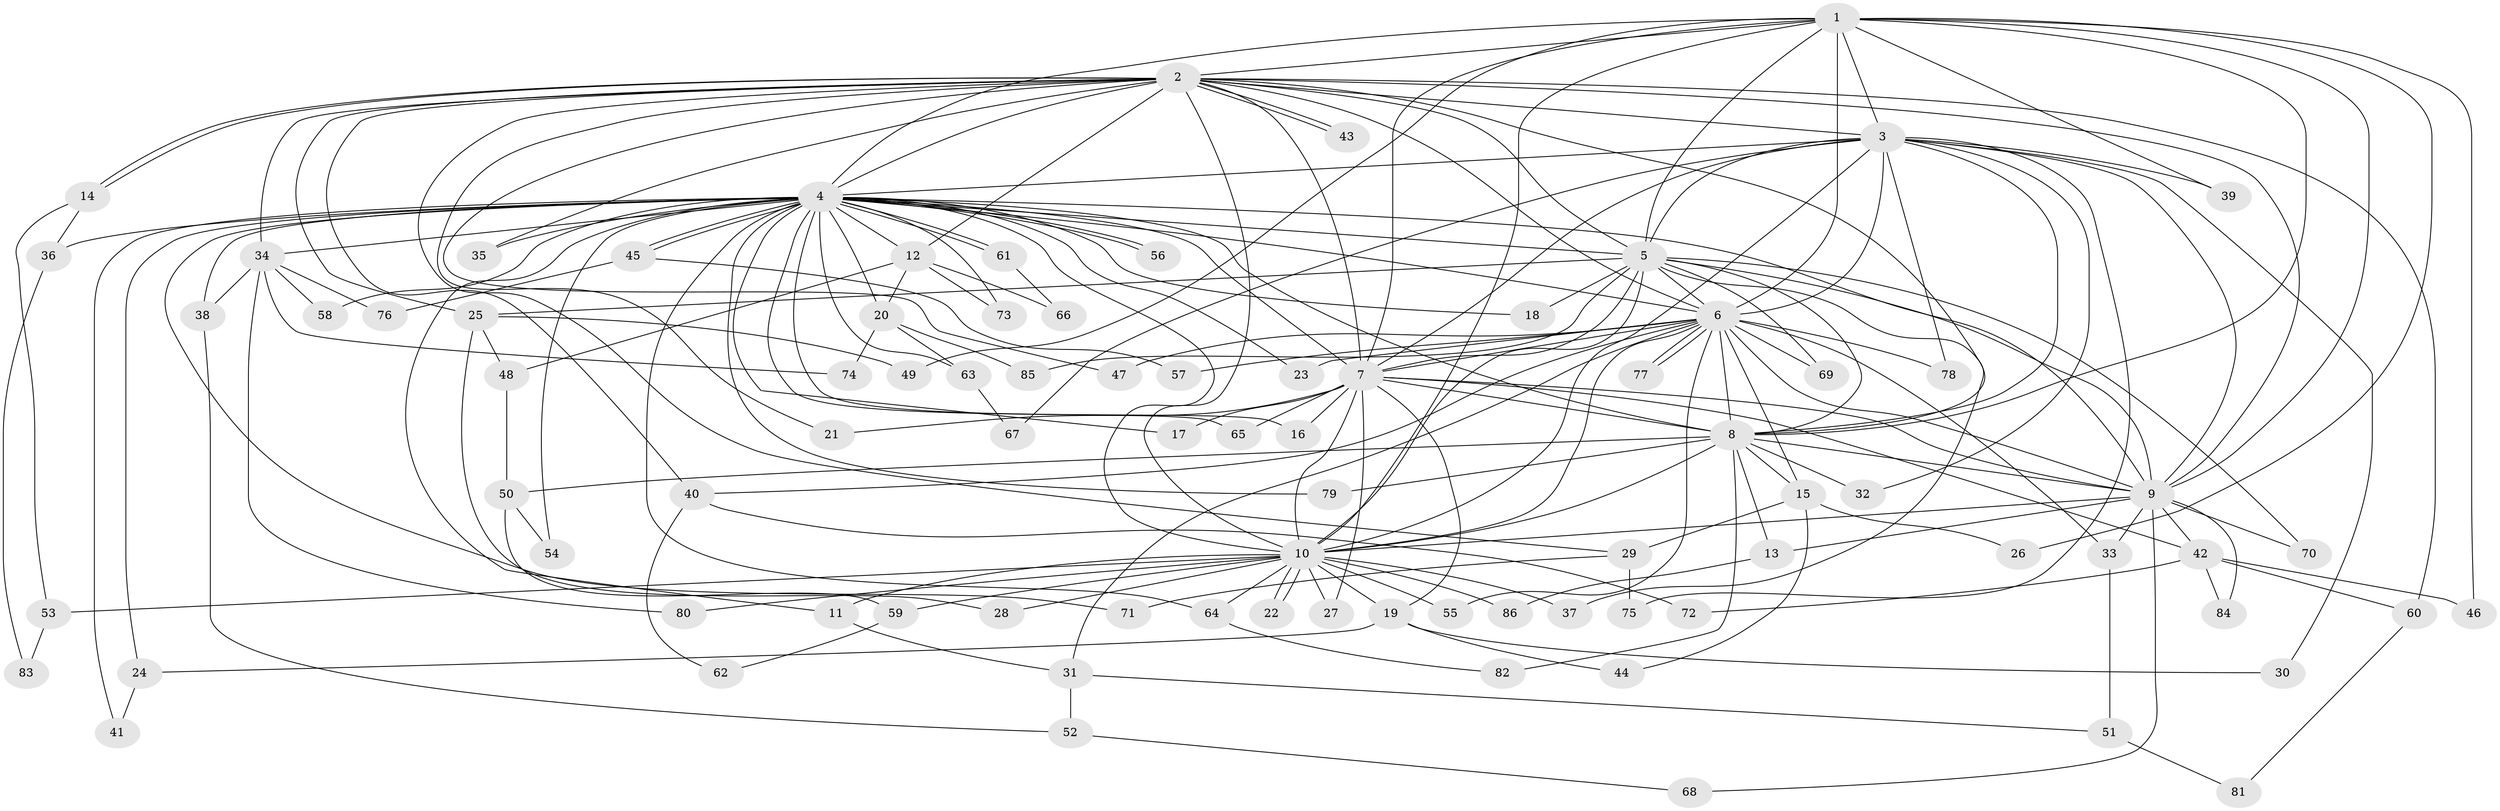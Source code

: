 // coarse degree distribution, {17: 0.031746031746031744, 22: 0.015873015873015872, 33: 0.015873015873015872, 13: 0.031746031746031744, 19: 0.031746031746031744, 16: 0.015873015873015872, 5: 0.06349206349206349, 3: 0.1746031746031746, 4: 0.07936507936507936, 2: 0.49206349206349204, 6: 0.015873015873015872, 7: 0.015873015873015872, 1: 0.015873015873015872}
// Generated by graph-tools (version 1.1) at 2025/51/02/27/25 19:51:49]
// undirected, 86 vertices, 197 edges
graph export_dot {
graph [start="1"]
  node [color=gray90,style=filled];
  1;
  2;
  3;
  4;
  5;
  6;
  7;
  8;
  9;
  10;
  11;
  12;
  13;
  14;
  15;
  16;
  17;
  18;
  19;
  20;
  21;
  22;
  23;
  24;
  25;
  26;
  27;
  28;
  29;
  30;
  31;
  32;
  33;
  34;
  35;
  36;
  37;
  38;
  39;
  40;
  41;
  42;
  43;
  44;
  45;
  46;
  47;
  48;
  49;
  50;
  51;
  52;
  53;
  54;
  55;
  56;
  57;
  58;
  59;
  60;
  61;
  62;
  63;
  64;
  65;
  66;
  67;
  68;
  69;
  70;
  71;
  72;
  73;
  74;
  75;
  76;
  77;
  78;
  79;
  80;
  81;
  82;
  83;
  84;
  85;
  86;
  1 -- 2;
  1 -- 3;
  1 -- 4;
  1 -- 5;
  1 -- 6;
  1 -- 7;
  1 -- 8;
  1 -- 9;
  1 -- 10;
  1 -- 26;
  1 -- 39;
  1 -- 46;
  1 -- 49;
  2 -- 3;
  2 -- 4;
  2 -- 5;
  2 -- 6;
  2 -- 7;
  2 -- 8;
  2 -- 9;
  2 -- 10;
  2 -- 12;
  2 -- 14;
  2 -- 14;
  2 -- 21;
  2 -- 25;
  2 -- 29;
  2 -- 34;
  2 -- 35;
  2 -- 40;
  2 -- 43;
  2 -- 43;
  2 -- 47;
  2 -- 60;
  3 -- 4;
  3 -- 5;
  3 -- 6;
  3 -- 7;
  3 -- 8;
  3 -- 9;
  3 -- 10;
  3 -- 30;
  3 -- 32;
  3 -- 39;
  3 -- 67;
  3 -- 75;
  3 -- 78;
  4 -- 5;
  4 -- 6;
  4 -- 7;
  4 -- 8;
  4 -- 9;
  4 -- 10;
  4 -- 11;
  4 -- 12;
  4 -- 16;
  4 -- 17;
  4 -- 18;
  4 -- 20;
  4 -- 23;
  4 -- 24;
  4 -- 34;
  4 -- 35;
  4 -- 36;
  4 -- 38;
  4 -- 41;
  4 -- 45;
  4 -- 45;
  4 -- 54;
  4 -- 56;
  4 -- 56;
  4 -- 58;
  4 -- 61;
  4 -- 61;
  4 -- 63;
  4 -- 64;
  4 -- 65;
  4 -- 71;
  4 -- 73;
  4 -- 79;
  5 -- 6;
  5 -- 7;
  5 -- 8;
  5 -- 9;
  5 -- 10;
  5 -- 18;
  5 -- 25;
  5 -- 37;
  5 -- 69;
  5 -- 70;
  5 -- 85;
  6 -- 7;
  6 -- 8;
  6 -- 9;
  6 -- 10;
  6 -- 15;
  6 -- 23;
  6 -- 31;
  6 -- 33;
  6 -- 40;
  6 -- 47;
  6 -- 55;
  6 -- 57;
  6 -- 69;
  6 -- 77;
  6 -- 77;
  6 -- 78;
  7 -- 8;
  7 -- 9;
  7 -- 10;
  7 -- 16;
  7 -- 17;
  7 -- 19;
  7 -- 21;
  7 -- 27;
  7 -- 42;
  7 -- 65;
  8 -- 9;
  8 -- 10;
  8 -- 13;
  8 -- 15;
  8 -- 32;
  8 -- 50;
  8 -- 79;
  8 -- 82;
  9 -- 10;
  9 -- 13;
  9 -- 33;
  9 -- 42;
  9 -- 68;
  9 -- 70;
  9 -- 84;
  10 -- 11;
  10 -- 19;
  10 -- 22;
  10 -- 22;
  10 -- 27;
  10 -- 28;
  10 -- 37;
  10 -- 53;
  10 -- 55;
  10 -- 59;
  10 -- 64;
  10 -- 80;
  10 -- 86;
  11 -- 31;
  12 -- 20;
  12 -- 48;
  12 -- 66;
  12 -- 73;
  13 -- 86;
  14 -- 36;
  14 -- 53;
  15 -- 26;
  15 -- 29;
  15 -- 44;
  19 -- 24;
  19 -- 30;
  19 -- 44;
  20 -- 63;
  20 -- 74;
  20 -- 85;
  24 -- 41;
  25 -- 28;
  25 -- 48;
  25 -- 49;
  29 -- 71;
  29 -- 75;
  31 -- 51;
  31 -- 52;
  33 -- 51;
  34 -- 38;
  34 -- 58;
  34 -- 74;
  34 -- 76;
  34 -- 80;
  36 -- 83;
  38 -- 52;
  40 -- 62;
  40 -- 72;
  42 -- 46;
  42 -- 60;
  42 -- 72;
  42 -- 84;
  45 -- 57;
  45 -- 76;
  48 -- 50;
  50 -- 54;
  50 -- 59;
  51 -- 81;
  52 -- 68;
  53 -- 83;
  59 -- 62;
  60 -- 81;
  61 -- 66;
  63 -- 67;
  64 -- 82;
}
